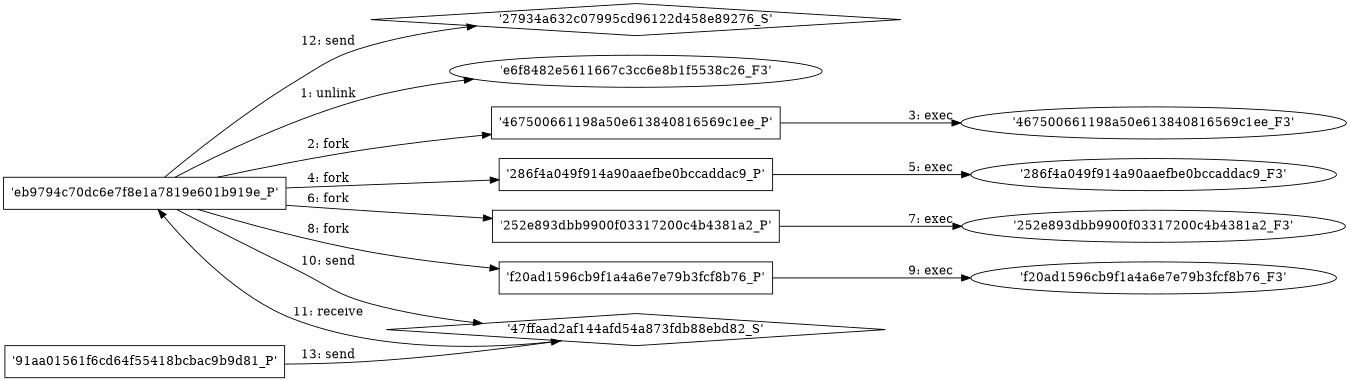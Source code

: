 digraph "D:\Learning\Paper\apt\基于CTI的攻击预警\Dataset\攻击图\ASGfromALLCTI\Vulnerability Spotlight Multiple Vulnerabilities in Yi Technology Home Camera.dot" {
rankdir="LR"
size="9"
fixedsize="false"
splines="true"
nodesep=0.3
ranksep=0
fontsize=10
overlap="scalexy"
engine= "neato"
	"'e6f8482e5611667c3cc6e8b1f5538c26_F3'" [node_type=file shape=ellipse]
	"'eb9794c70dc6e7f8e1a7819e601b919e_P'" [node_type=Process shape=box]
	"'eb9794c70dc6e7f8e1a7819e601b919e_P'" -> "'e6f8482e5611667c3cc6e8b1f5538c26_F3'" [label="1: unlink"]
	"'eb9794c70dc6e7f8e1a7819e601b919e_P'" [node_type=Process shape=box]
	"'467500661198a50e613840816569c1ee_P'" [node_type=Process shape=box]
	"'eb9794c70dc6e7f8e1a7819e601b919e_P'" -> "'467500661198a50e613840816569c1ee_P'" [label="2: fork"]
	"'467500661198a50e613840816569c1ee_P'" [node_type=Process shape=box]
	"'467500661198a50e613840816569c1ee_F3'" [node_type=File shape=ellipse]
	"'467500661198a50e613840816569c1ee_P'" -> "'467500661198a50e613840816569c1ee_F3'" [label="3: exec"]
	"'eb9794c70dc6e7f8e1a7819e601b919e_P'" [node_type=Process shape=box]
	"'286f4a049f914a90aaefbe0bccaddac9_P'" [node_type=Process shape=box]
	"'eb9794c70dc6e7f8e1a7819e601b919e_P'" -> "'286f4a049f914a90aaefbe0bccaddac9_P'" [label="4: fork"]
	"'286f4a049f914a90aaefbe0bccaddac9_P'" [node_type=Process shape=box]
	"'286f4a049f914a90aaefbe0bccaddac9_F3'" [node_type=File shape=ellipse]
	"'286f4a049f914a90aaefbe0bccaddac9_P'" -> "'286f4a049f914a90aaefbe0bccaddac9_F3'" [label="5: exec"]
	"'eb9794c70dc6e7f8e1a7819e601b919e_P'" [node_type=Process shape=box]
	"'252e893dbb9900f03317200c4b4381a2_P'" [node_type=Process shape=box]
	"'eb9794c70dc6e7f8e1a7819e601b919e_P'" -> "'252e893dbb9900f03317200c4b4381a2_P'" [label="6: fork"]
	"'252e893dbb9900f03317200c4b4381a2_P'" [node_type=Process shape=box]
	"'252e893dbb9900f03317200c4b4381a2_F3'" [node_type=File shape=ellipse]
	"'252e893dbb9900f03317200c4b4381a2_P'" -> "'252e893dbb9900f03317200c4b4381a2_F3'" [label="7: exec"]
	"'eb9794c70dc6e7f8e1a7819e601b919e_P'" [node_type=Process shape=box]
	"'f20ad1596cb9f1a4a6e7e79b3fcf8b76_P'" [node_type=Process shape=box]
	"'eb9794c70dc6e7f8e1a7819e601b919e_P'" -> "'f20ad1596cb9f1a4a6e7e79b3fcf8b76_P'" [label="8: fork"]
	"'f20ad1596cb9f1a4a6e7e79b3fcf8b76_P'" [node_type=Process shape=box]
	"'f20ad1596cb9f1a4a6e7e79b3fcf8b76_F3'" [node_type=File shape=ellipse]
	"'f20ad1596cb9f1a4a6e7e79b3fcf8b76_P'" -> "'f20ad1596cb9f1a4a6e7e79b3fcf8b76_F3'" [label="9: exec"]
	"'47ffaad2af144afd54a873fdb88ebd82_S'" [node_type=Socket shape=diamond]
	"'eb9794c70dc6e7f8e1a7819e601b919e_P'" [node_type=Process shape=box]
	"'eb9794c70dc6e7f8e1a7819e601b919e_P'" -> "'47ffaad2af144afd54a873fdb88ebd82_S'" [label="10: send"]
	"'47ffaad2af144afd54a873fdb88ebd82_S'" -> "'eb9794c70dc6e7f8e1a7819e601b919e_P'" [label="11: receive"]
	"'27934a632c07995cd96122d458e89276_S'" [node_type=Socket shape=diamond]
	"'eb9794c70dc6e7f8e1a7819e601b919e_P'" [node_type=Process shape=box]
	"'eb9794c70dc6e7f8e1a7819e601b919e_P'" -> "'27934a632c07995cd96122d458e89276_S'" [label="12: send"]
	"'47ffaad2af144afd54a873fdb88ebd82_S'" [node_type=Socket shape=diamond]
	"'91aa01561f6cd64f55418bcbac9b9d81_P'" [node_type=Process shape=box]
	"'91aa01561f6cd64f55418bcbac9b9d81_P'" -> "'47ffaad2af144afd54a873fdb88ebd82_S'" [label="13: send"]
}
